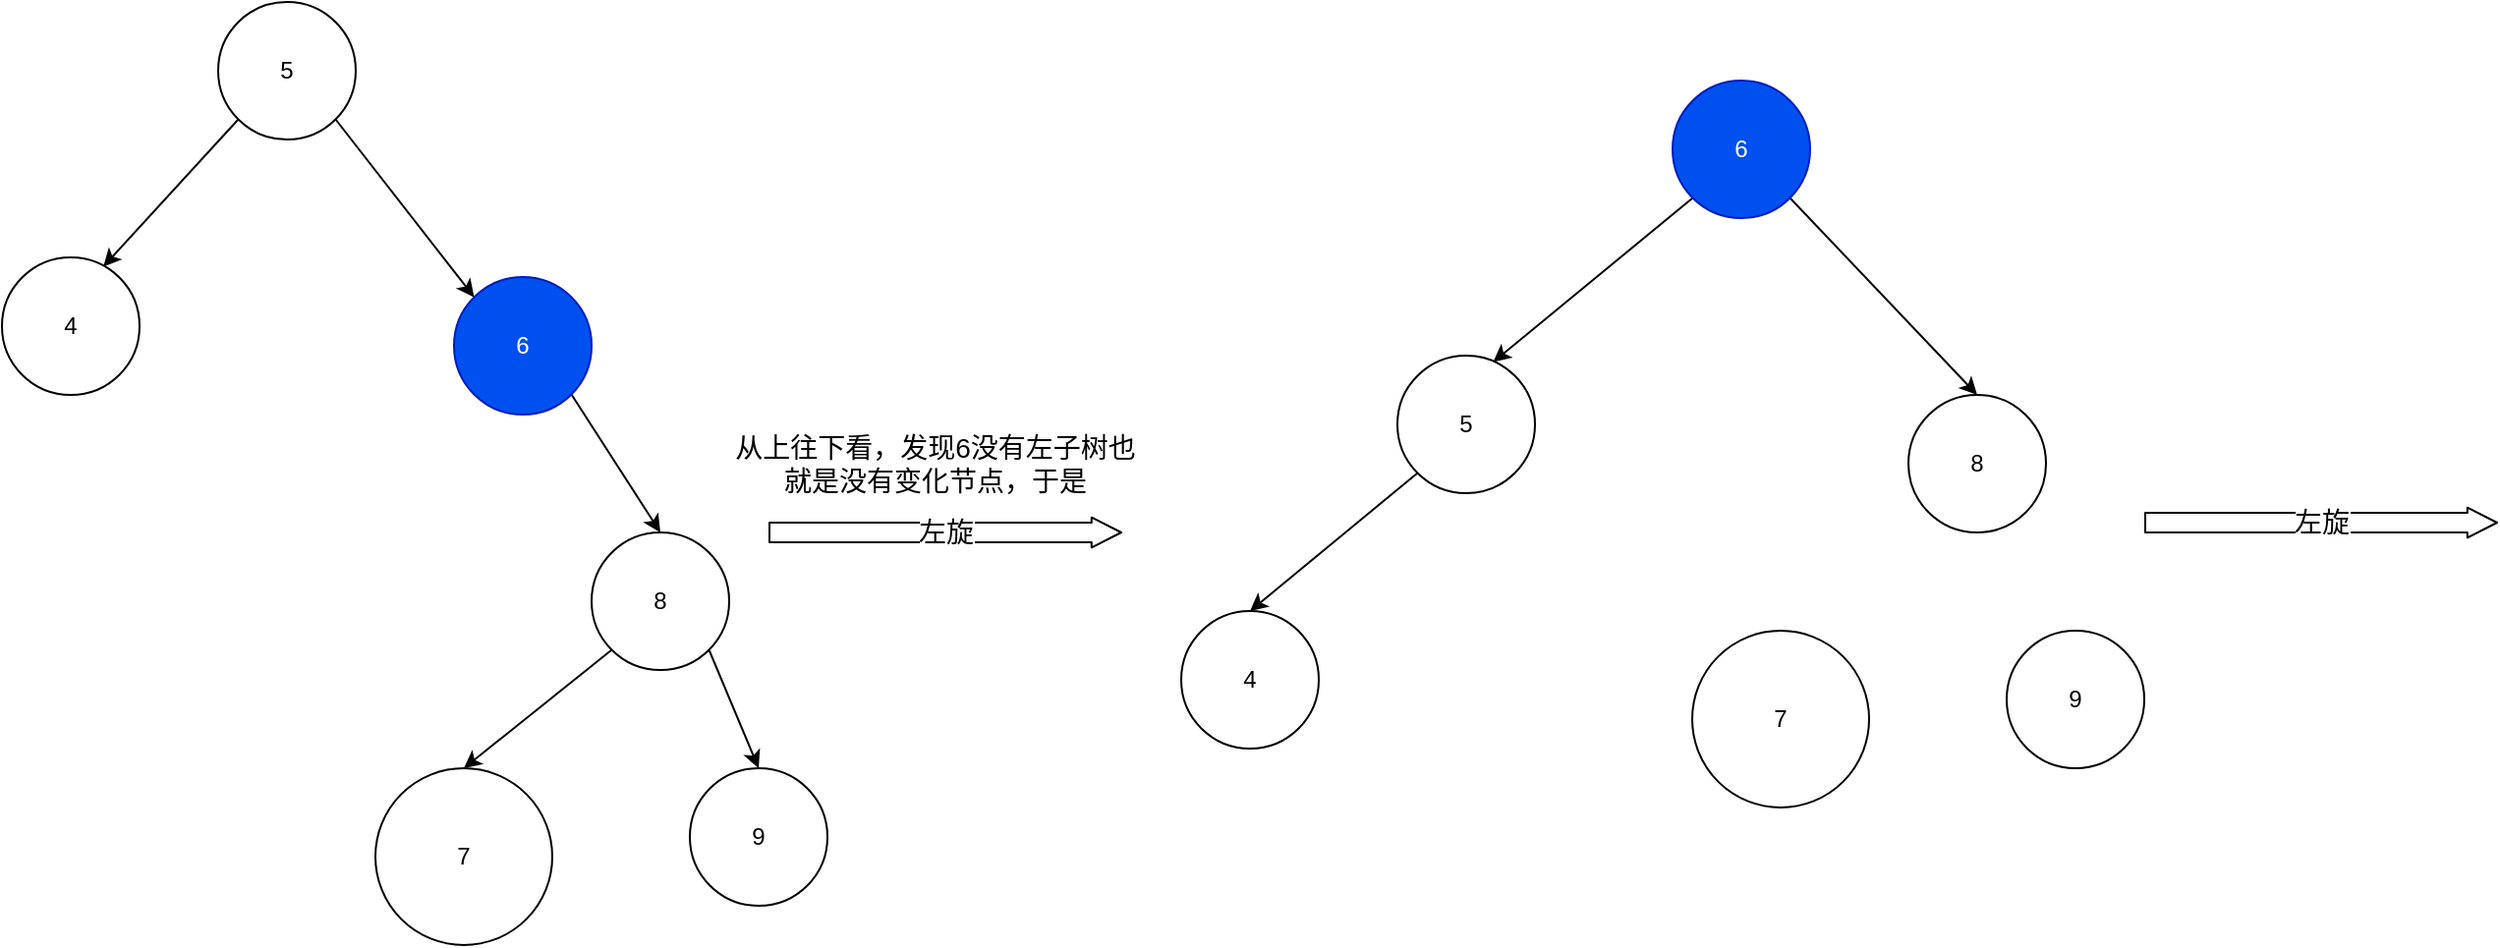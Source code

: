<mxfile>
    <diagram id="dXLzlgaC5ZKi9g6g2F-i" name="第 1 页">
        <mxGraphModel dx="1127" dy="811" grid="1" gridSize="10" guides="1" tooltips="1" connect="1" arrows="1" fold="1" page="1" pageScale="1" pageWidth="1654" pageHeight="2336" math="0" shadow="0">
            <root>
                <mxCell id="0"/>
                <mxCell id="1" parent="0"/>
                <mxCell id="26" style="edgeStyle=none;html=1;exitX=1;exitY=1;exitDx=0;exitDy=0;entryX=0;entryY=0;entryDx=0;entryDy=0;fontSize=14;" edge="1" parent="1" source="2" target="4">
                    <mxGeometry relative="1" as="geometry"/>
                </mxCell>
                <mxCell id="30" style="edgeStyle=none;html=1;exitX=0;exitY=1;exitDx=0;exitDy=0;entryX=0.737;entryY=0.067;entryDx=0;entryDy=0;entryPerimeter=0;fontSize=14;" edge="1" parent="1" source="2" target="3">
                    <mxGeometry relative="1" as="geometry"/>
                </mxCell>
                <mxCell id="2" value="5" style="ellipse;whiteSpace=wrap;html=1;aspect=fixed;" vertex="1" parent="1">
                    <mxGeometry x="220" y="30" width="70" height="70" as="geometry"/>
                </mxCell>
                <mxCell id="3" value="4" style="ellipse;whiteSpace=wrap;html=1;aspect=fixed;" vertex="1" parent="1">
                    <mxGeometry x="110" y="160" width="70" height="70" as="geometry"/>
                </mxCell>
                <mxCell id="27" style="edgeStyle=none;html=1;exitX=1;exitY=1;exitDx=0;exitDy=0;entryX=0.5;entryY=0;entryDx=0;entryDy=0;fontSize=14;" edge="1" parent="1" source="4" target="7">
                    <mxGeometry relative="1" as="geometry"/>
                </mxCell>
                <mxCell id="4" value="6" style="ellipse;whiteSpace=wrap;html=1;aspect=fixed;fillColor=#0050ef;fontColor=#ffffff;strokeColor=#001DBC;" vertex="1" parent="1">
                    <mxGeometry x="340" y="170" width="70" height="70" as="geometry"/>
                </mxCell>
                <mxCell id="28" style="edgeStyle=none;html=1;exitX=0;exitY=1;exitDx=0;exitDy=0;entryX=0.5;entryY=0;entryDx=0;entryDy=0;fontSize=14;" edge="1" parent="1" source="7" target="16">
                    <mxGeometry relative="1" as="geometry"/>
                </mxCell>
                <mxCell id="29" style="edgeStyle=none;html=1;exitX=1;exitY=1;exitDx=0;exitDy=0;entryX=0.5;entryY=0;entryDx=0;entryDy=0;fontSize=14;" edge="1" parent="1" source="7" target="8">
                    <mxGeometry relative="1" as="geometry"/>
                </mxCell>
                <mxCell id="7" value="8" style="ellipse;whiteSpace=wrap;html=1;aspect=fixed;" vertex="1" parent="1">
                    <mxGeometry x="410" y="300" width="70" height="70" as="geometry"/>
                </mxCell>
                <mxCell id="8" value="9" style="ellipse;whiteSpace=wrap;html=1;aspect=fixed;" vertex="1" parent="1">
                    <mxGeometry x="460" y="420" width="70" height="70" as="geometry"/>
                </mxCell>
                <mxCell id="9" value="&lt;font style=&quot;font-size: 14px;&quot;&gt;左旋&lt;/font&gt;" style="shape=flexArrow;endArrow=classic;html=1;endWidth=4.286;endSize=4.7;" edge="1" parent="1">
                    <mxGeometry width="50" height="50" relative="1" as="geometry">
                        <mxPoint x="500" y="300" as="sourcePoint"/>
                        <mxPoint x="680" y="300" as="targetPoint"/>
                    </mxGeometry>
                </mxCell>
                <mxCell id="10" value="从上往下看，发现6没有左子树也就是没有变化节点，于是" style="text;html=1;strokeColor=none;fillColor=none;align=center;verticalAlign=middle;whiteSpace=wrap;rounded=0;fontSize=14;" vertex="1" parent="1">
                    <mxGeometry x="480" y="250" width="210" height="30" as="geometry"/>
                </mxCell>
                <mxCell id="16" value="7" style="ellipse;whiteSpace=wrap;html=1;aspect=fixed;" vertex="1" parent="1">
                    <mxGeometry x="300" y="420" width="90" height="90" as="geometry"/>
                </mxCell>
                <mxCell id="223" style="edgeStyle=none;html=1;exitX=0;exitY=1;exitDx=0;exitDy=0;entryX=0.5;entryY=0;entryDx=0;entryDy=0;fontSize=14;" edge="1" parent="1" source="211" target="212">
                    <mxGeometry relative="1" as="geometry"/>
                </mxCell>
                <mxCell id="211" value="5" style="ellipse;whiteSpace=wrap;html=1;aspect=fixed;" vertex="1" parent="1">
                    <mxGeometry x="820" y="210" width="70" height="70" as="geometry"/>
                </mxCell>
                <mxCell id="212" value="4" style="ellipse;whiteSpace=wrap;html=1;aspect=fixed;" vertex="1" parent="1">
                    <mxGeometry x="710" y="340" width="70" height="70" as="geometry"/>
                </mxCell>
                <mxCell id="221" style="edgeStyle=none;html=1;exitX=1;exitY=1;exitDx=0;exitDy=0;entryX=0.5;entryY=0;entryDx=0;entryDy=0;fontSize=14;" edge="1" parent="1" source="214" target="217">
                    <mxGeometry relative="1" as="geometry"/>
                </mxCell>
                <mxCell id="222" style="edgeStyle=none;html=1;exitX=0;exitY=1;exitDx=0;exitDy=0;entryX=0.696;entryY=0.047;entryDx=0;entryDy=0;entryPerimeter=0;fontSize=14;" edge="1" parent="1" source="214" target="211">
                    <mxGeometry relative="1" as="geometry"/>
                </mxCell>
                <mxCell id="214" value="6" style="ellipse;whiteSpace=wrap;html=1;aspect=fixed;fillColor=#0050ef;fontColor=#ffffff;strokeColor=#001DBC;" vertex="1" parent="1">
                    <mxGeometry x="960" y="70" width="70" height="70" as="geometry"/>
                </mxCell>
                <mxCell id="217" value="8" style="ellipse;whiteSpace=wrap;html=1;aspect=fixed;" vertex="1" parent="1">
                    <mxGeometry x="1080" y="230" width="70" height="70" as="geometry"/>
                </mxCell>
                <mxCell id="218" value="9" style="ellipse;whiteSpace=wrap;html=1;aspect=fixed;" vertex="1" parent="1">
                    <mxGeometry x="1130" y="350" width="70" height="70" as="geometry"/>
                </mxCell>
                <mxCell id="219" value="&lt;font style=&quot;font-size: 14px;&quot;&gt;左旋&lt;/font&gt;" style="shape=flexArrow;endArrow=classic;html=1;endWidth=4.286;endSize=4.7;" edge="1" parent="1">
                    <mxGeometry width="50" height="50" relative="1" as="geometry">
                        <mxPoint x="1200" y="295" as="sourcePoint"/>
                        <mxPoint x="1380" y="295" as="targetPoint"/>
                    </mxGeometry>
                </mxCell>
                <mxCell id="220" value="7" style="ellipse;whiteSpace=wrap;html=1;aspect=fixed;" vertex="1" parent="1">
                    <mxGeometry x="970" y="350" width="90" height="90" as="geometry"/>
                </mxCell>
            </root>
        </mxGraphModel>
    </diagram>
</mxfile>
